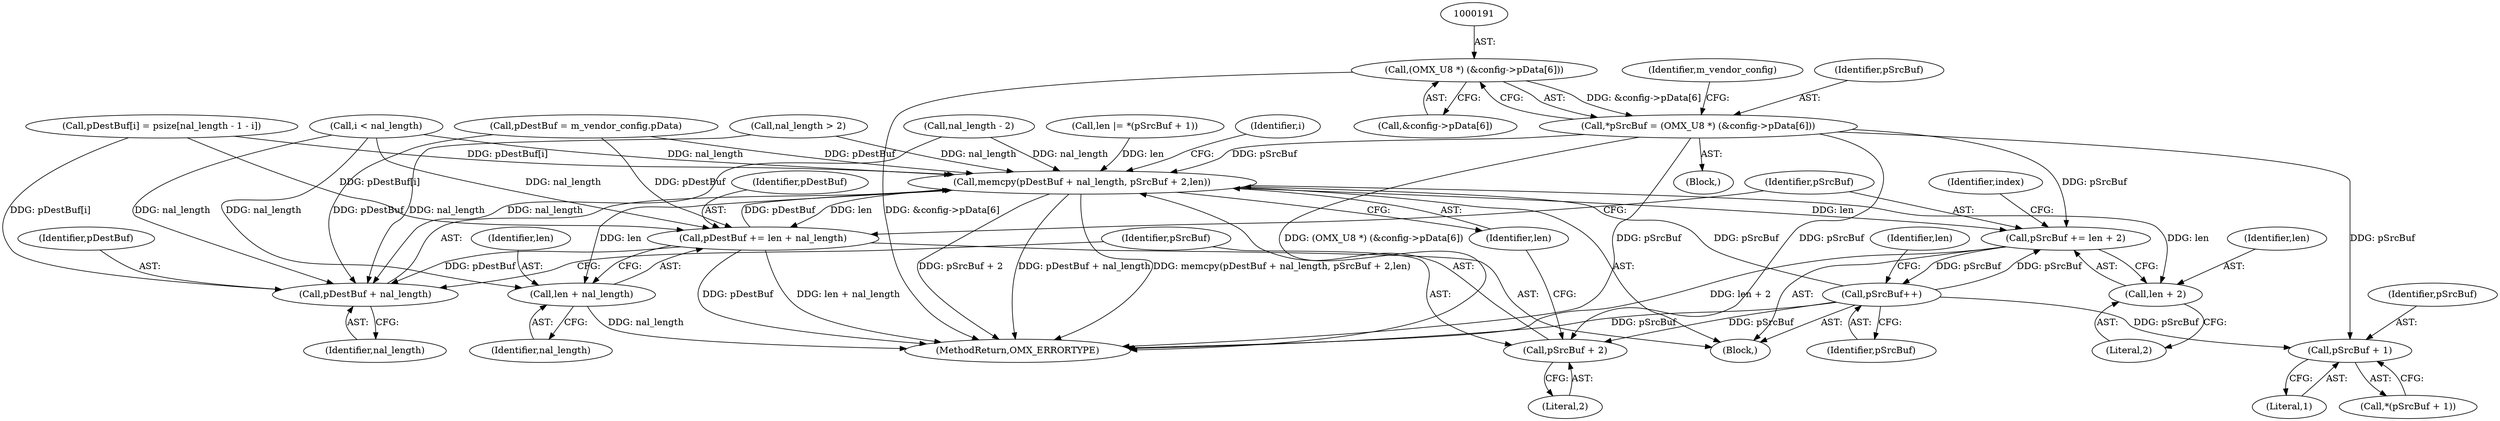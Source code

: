 digraph "1_Android_f22c2a0f0f9e030c240468d9d18b9297f001bcf0@array" {
"1000190" [label="(Call,(OMX_U8 *) (&config->pData[6]))"];
"1000188" [label="(Call,*pSrcBuf = (OMX_U8 *) (&config->pData[6]))"];
"1000272" [label="(Call,pSrcBuf + 1)"];
"1000281" [label="(Call,memcpy(pDestBuf + nal_length, pSrcBuf + 2,len))"];
"1000311" [label="(Call,pDestBuf += len + nal_length)"];
"1000282" [label="(Call,pDestBuf + nal_length)"];
"1000313" [label="(Call,len + nal_length)"];
"1000316" [label="(Call,pSrcBuf += len + 2)"];
"1000323" [label="(Call,pSrcBuf++)"];
"1000285" [label="(Call,pSrcBuf + 2)"];
"1000318" [label="(Call,len + 2)"];
"1000311" [label="(Call,pDestBuf += len + nal_length)"];
"1000284" [label="(Identifier,nal_length)"];
"1000273" [label="(Identifier,pSrcBuf)"];
"1000183" [label="(Call,nal_length - 2)"];
"1000258" [label="(Block,)"];
"1000286" [label="(Identifier,pSrcBuf)"];
"1000234" [label="(Call,pDestBuf = m_vendor_config.pData)"];
"1000201" [label="(Identifier,m_vendor_config)"];
"1000315" [label="(Identifier,nal_length)"];
"1000314" [label="(Identifier,len)"];
"1000157" [label="(Block,)"];
"1000316" [label="(Call,pSrcBuf += len + 2)"];
"1000323" [label="(Call,pSrcBuf++)"];
"1000176" [label="(Call,nal_length > 2)"];
"1000272" [label="(Call,pSrcBuf + 1)"];
"1000271" [label="(Call,*(pSrcBuf + 1))"];
"1000300" [label="(Call,pDestBuf[i] = psize[nal_length - 1 - i])"];
"1000269" [label="(Call,len |= *(pSrcBuf + 1))"];
"1000287" [label="(Literal,2)"];
"1000189" [label="(Identifier,pSrcBuf)"];
"1000317" [label="(Identifier,pSrcBuf)"];
"1000312" [label="(Identifier,pDestBuf)"];
"1000190" [label="(Call,(OMX_U8 *) (&config->pData[6]))"];
"1000281" [label="(Call,memcpy(pDestBuf + nal_length, pSrcBuf + 2,len))"];
"1000319" [label="(Identifier,len)"];
"1000188" [label="(Call,*pSrcBuf = (OMX_U8 *) (&config->pData[6]))"];
"1000292" [label="(Identifier,i)"];
"1001056" [label="(MethodReturn,OMX_ERRORTYPE)"];
"1000192" [label="(Call,&config->pData[6])"];
"1000324" [label="(Identifier,pSrcBuf)"];
"1000288" [label="(Identifier,len)"];
"1000318" [label="(Call,len + 2)"];
"1000320" [label="(Literal,2)"];
"1000283" [label="(Identifier,pDestBuf)"];
"1000282" [label="(Call,pDestBuf + nal_length)"];
"1000313" [label="(Call,len + nal_length)"];
"1000294" [label="(Call,i < nal_length)"];
"1000285" [label="(Call,pSrcBuf + 2)"];
"1000322" [label="(Identifier,index)"];
"1000274" [label="(Literal,1)"];
"1000326" [label="(Identifier,len)"];
"1000190" -> "1000188"  [label="AST: "];
"1000190" -> "1000192"  [label="CFG: "];
"1000191" -> "1000190"  [label="AST: "];
"1000192" -> "1000190"  [label="AST: "];
"1000188" -> "1000190"  [label="CFG: "];
"1000190" -> "1001056"  [label="DDG: &config->pData[6]"];
"1000190" -> "1000188"  [label="DDG: &config->pData[6]"];
"1000188" -> "1000157"  [label="AST: "];
"1000189" -> "1000188"  [label="AST: "];
"1000201" -> "1000188"  [label="CFG: "];
"1000188" -> "1001056"  [label="DDG: (OMX_U8 *) (&config->pData[6])"];
"1000188" -> "1001056"  [label="DDG: pSrcBuf"];
"1000188" -> "1000272"  [label="DDG: pSrcBuf"];
"1000188" -> "1000281"  [label="DDG: pSrcBuf"];
"1000188" -> "1000285"  [label="DDG: pSrcBuf"];
"1000188" -> "1000316"  [label="DDG: pSrcBuf"];
"1000272" -> "1000271"  [label="AST: "];
"1000272" -> "1000274"  [label="CFG: "];
"1000273" -> "1000272"  [label="AST: "];
"1000274" -> "1000272"  [label="AST: "];
"1000271" -> "1000272"  [label="CFG: "];
"1000323" -> "1000272"  [label="DDG: pSrcBuf"];
"1000281" -> "1000258"  [label="AST: "];
"1000281" -> "1000288"  [label="CFG: "];
"1000282" -> "1000281"  [label="AST: "];
"1000285" -> "1000281"  [label="AST: "];
"1000288" -> "1000281"  [label="AST: "];
"1000292" -> "1000281"  [label="CFG: "];
"1000281" -> "1001056"  [label="DDG: pSrcBuf + 2"];
"1000281" -> "1001056"  [label="DDG: pDestBuf + nal_length"];
"1000281" -> "1001056"  [label="DDG: memcpy(pDestBuf + nal_length, pSrcBuf + 2,len)"];
"1000311" -> "1000281"  [label="DDG: pDestBuf"];
"1000234" -> "1000281"  [label="DDG: pDestBuf"];
"1000300" -> "1000281"  [label="DDG: pDestBuf[i]"];
"1000183" -> "1000281"  [label="DDG: nal_length"];
"1000176" -> "1000281"  [label="DDG: nal_length"];
"1000294" -> "1000281"  [label="DDG: nal_length"];
"1000323" -> "1000281"  [label="DDG: pSrcBuf"];
"1000269" -> "1000281"  [label="DDG: len"];
"1000281" -> "1000311"  [label="DDG: len"];
"1000281" -> "1000313"  [label="DDG: len"];
"1000281" -> "1000316"  [label="DDG: len"];
"1000281" -> "1000318"  [label="DDG: len"];
"1000311" -> "1000258"  [label="AST: "];
"1000311" -> "1000313"  [label="CFG: "];
"1000312" -> "1000311"  [label="AST: "];
"1000313" -> "1000311"  [label="AST: "];
"1000317" -> "1000311"  [label="CFG: "];
"1000311" -> "1001056"  [label="DDG: pDestBuf"];
"1000311" -> "1001056"  [label="DDG: len + nal_length"];
"1000311" -> "1000282"  [label="DDG: pDestBuf"];
"1000294" -> "1000311"  [label="DDG: nal_length"];
"1000300" -> "1000311"  [label="DDG: pDestBuf[i]"];
"1000234" -> "1000311"  [label="DDG: pDestBuf"];
"1000282" -> "1000284"  [label="CFG: "];
"1000283" -> "1000282"  [label="AST: "];
"1000284" -> "1000282"  [label="AST: "];
"1000286" -> "1000282"  [label="CFG: "];
"1000234" -> "1000282"  [label="DDG: pDestBuf"];
"1000300" -> "1000282"  [label="DDG: pDestBuf[i]"];
"1000183" -> "1000282"  [label="DDG: nal_length"];
"1000176" -> "1000282"  [label="DDG: nal_length"];
"1000294" -> "1000282"  [label="DDG: nal_length"];
"1000313" -> "1000315"  [label="CFG: "];
"1000314" -> "1000313"  [label="AST: "];
"1000315" -> "1000313"  [label="AST: "];
"1000313" -> "1001056"  [label="DDG: nal_length"];
"1000294" -> "1000313"  [label="DDG: nal_length"];
"1000316" -> "1000258"  [label="AST: "];
"1000316" -> "1000318"  [label="CFG: "];
"1000317" -> "1000316"  [label="AST: "];
"1000318" -> "1000316"  [label="AST: "];
"1000322" -> "1000316"  [label="CFG: "];
"1000316" -> "1001056"  [label="DDG: len + 2"];
"1000323" -> "1000316"  [label="DDG: pSrcBuf"];
"1000316" -> "1000323"  [label="DDG: pSrcBuf"];
"1000323" -> "1000258"  [label="AST: "];
"1000323" -> "1000324"  [label="CFG: "];
"1000324" -> "1000323"  [label="AST: "];
"1000326" -> "1000323"  [label="CFG: "];
"1000323" -> "1001056"  [label="DDG: pSrcBuf"];
"1000323" -> "1000285"  [label="DDG: pSrcBuf"];
"1000285" -> "1000287"  [label="CFG: "];
"1000286" -> "1000285"  [label="AST: "];
"1000287" -> "1000285"  [label="AST: "];
"1000288" -> "1000285"  [label="CFG: "];
"1000318" -> "1000320"  [label="CFG: "];
"1000319" -> "1000318"  [label="AST: "];
"1000320" -> "1000318"  [label="AST: "];
}
